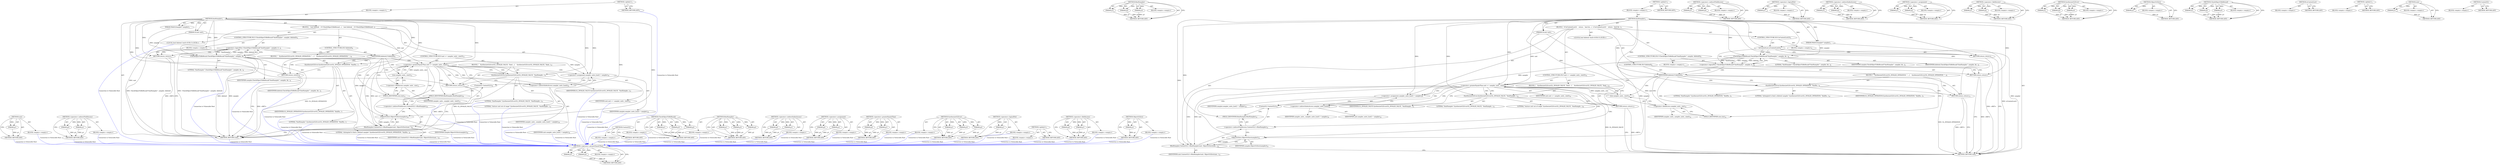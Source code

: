 digraph "ObjectOrZero" {
vulnerable_104 [label=<(METHOD,&lt;operator&gt;.greaterEqualsThan)>];
vulnerable_105 [label=<(PARAM,p1)>];
vulnerable_106 [label=<(PARAM,p2)>];
vulnerable_107 [label=<(BLOCK,&lt;empty&gt;,&lt;empty&gt;)>];
vulnerable_108 [label=<(METHOD_RETURN,ANY)>];
vulnerable_128 [label=<(METHOD,BindSampler)>];
vulnerable_129 [label=<(PARAM,p1)>];
vulnerable_130 [label=<(PARAM,p2)>];
vulnerable_131 [label=<(PARAM,p3)>];
vulnerable_132 [label=<(BLOCK,&lt;empty&gt;,&lt;empty&gt;)>];
vulnerable_133 [label=<(METHOD_RETURN,ANY)>];
vulnerable_6 [label=<(METHOD,&lt;global&gt;)<SUB>1</SUB>>];
vulnerable_7 [label=<(BLOCK,&lt;empty&gt;,&lt;empty&gt;)<SUB>1</SUB>>];
vulnerable_8 [label=<(METHOD,bindSampler)<SUB>1</SUB>>];
vulnerable_9 [label=<(PARAM,GLuint unit)<SUB>1</SUB>>];
vulnerable_10 [label=<(PARAM,WebGLSampler* sampler)<SUB>2</SUB>>];
vulnerable_11 [label=<(BLOCK,{
  if (isContextLost())
    return;
   bool de...,{
  if (isContextLost())
    return;
   bool de...)<SUB>2</SUB>>];
vulnerable_12 [label=<(CONTROL_STRUCTURE,IF,if (isContextLost()))<SUB>3</SUB>>];
vulnerable_13 [label=<(isContextLost,isContextLost())<SUB>3</SUB>>];
vulnerable_14 [label=<(BLOCK,&lt;empty&gt;,&lt;empty&gt;)<SUB>4</SUB>>];
vulnerable_15 [label=<(RETURN,return;,return;)<SUB>4</SUB>>];
vulnerable_16 [label="<(LOCAL,bool deleted: bool)<SUB>5</SUB>>"];
vulnerable_17 [label=<(CONTROL_STRUCTURE,IF,if (!CheckObjectToBeBound(&quot;bindSampler&quot;, sampler, deleted)))<SUB>6</SUB>>];
vulnerable_18 [label=<(&lt;operator&gt;.logicalNot,!CheckObjectToBeBound(&quot;bindSampler&quot;, sampler, d...)<SUB>6</SUB>>];
vulnerable_19 [label=<(CheckObjectToBeBound,CheckObjectToBeBound(&quot;bindSampler&quot;, sampler, de...)<SUB>6</SUB>>];
vulnerable_20 [label=<(LITERAL,&quot;bindSampler&quot;,CheckObjectToBeBound(&quot;bindSampler&quot;, sampler, de...)<SUB>6</SUB>>];
vulnerable_21 [label=<(IDENTIFIER,sampler,CheckObjectToBeBound(&quot;bindSampler&quot;, sampler, de...)<SUB>6</SUB>>];
vulnerable_22 [label=<(IDENTIFIER,deleted,CheckObjectToBeBound(&quot;bindSampler&quot;, sampler, de...)<SUB>6</SUB>>];
vulnerable_23 [label=<(BLOCK,&lt;empty&gt;,&lt;empty&gt;)<SUB>7</SUB>>];
vulnerable_24 [label=<(RETURN,return;,return;)<SUB>7</SUB>>];
vulnerable_25 [label=<(CONTROL_STRUCTURE,IF,if (deleted))<SUB>8</SUB>>];
vulnerable_26 [label=<(IDENTIFIER,deleted,if (deleted))<SUB>8</SUB>>];
vulnerable_27 [label=<(BLOCK,{
    SynthesizeGLError(GL_INVALID_OPERATION, &quot;...,{
    SynthesizeGLError(GL_INVALID_OPERATION, &quot;...)<SUB>8</SUB>>];
vulnerable_28 [label=<(SynthesizeGLError,SynthesizeGLError(GL_INVALID_OPERATION, &quot;bindSa...)<SUB>9</SUB>>];
vulnerable_29 [label=<(IDENTIFIER,GL_INVALID_OPERATION,SynthesizeGLError(GL_INVALID_OPERATION, &quot;bindSa...)<SUB>9</SUB>>];
vulnerable_30 [label=<(LITERAL,&quot;bindSampler&quot;,SynthesizeGLError(GL_INVALID_OPERATION, &quot;bindSa...)<SUB>9</SUB>>];
vulnerable_31 [label=<(LITERAL,&quot;attempted to bind a deleted sampler&quot;,SynthesizeGLError(GL_INVALID_OPERATION, &quot;bindSa...)<SUB>10</SUB>>];
vulnerable_32 [label=<(RETURN,return;,return;)<SUB>11</SUB>>];
vulnerable_33 [label=<(CONTROL_STRUCTURE,IF,if (unit &gt;= sampler_units_.size()))<SUB>14</SUB>>];
vulnerable_34 [label=<(&lt;operator&gt;.greaterEqualsThan,unit &gt;= sampler_units_.size())<SUB>14</SUB>>];
vulnerable_35 [label=<(IDENTIFIER,unit,unit &gt;= sampler_units_.size())<SUB>14</SUB>>];
vulnerable_36 [label=<(size,sampler_units_.size())<SUB>14</SUB>>];
vulnerable_37 [label=<(&lt;operator&gt;.fieldAccess,sampler_units_.size)<SUB>14</SUB>>];
vulnerable_38 [label=<(IDENTIFIER,sampler_units_,sampler_units_.size())<SUB>14</SUB>>];
vulnerable_39 [label=<(FIELD_IDENTIFIER,size,size)<SUB>14</SUB>>];
vulnerable_40 [label=<(BLOCK,{
    SynthesizeGLError(GL_INVALID_VALUE, &quot;bind...,{
    SynthesizeGLError(GL_INVALID_VALUE, &quot;bind...)<SUB>14</SUB>>];
vulnerable_41 [label=<(SynthesizeGLError,SynthesizeGLError(GL_INVALID_VALUE, &quot;bindSample...)<SUB>15</SUB>>];
vulnerable_42 [label=<(IDENTIFIER,GL_INVALID_VALUE,SynthesizeGLError(GL_INVALID_VALUE, &quot;bindSample...)<SUB>15</SUB>>];
vulnerable_43 [label=<(LITERAL,&quot;bindSampler&quot;,SynthesizeGLError(GL_INVALID_VALUE, &quot;bindSample...)<SUB>15</SUB>>];
vulnerable_44 [label=<(LITERAL,&quot;texture unit out of range&quot;,SynthesizeGLError(GL_INVALID_VALUE, &quot;bindSample...)<SUB>16</SUB>>];
vulnerable_45 [label=<(RETURN,return;,return;)<SUB>17</SUB>>];
vulnerable_46 [label=<(&lt;operator&gt;.assignment,sampler_units_[unit] = sampler)<SUB>20</SUB>>];
vulnerable_47 [label=<(&lt;operator&gt;.indirectIndexAccess,sampler_units_[unit])<SUB>20</SUB>>];
vulnerable_48 [label=<(IDENTIFIER,sampler_units_,sampler_units_[unit] = sampler)<SUB>20</SUB>>];
vulnerable_49 [label=<(IDENTIFIER,unit,sampler_units_[unit] = sampler)<SUB>20</SUB>>];
vulnerable_50 [label=<(IDENTIFIER,sampler,sampler_units_[unit] = sampler)<SUB>20</SUB>>];
vulnerable_51 [label=<(BindSampler,ContextGL()-&gt;BindSampler(unit, ObjectOrZero(sam...)<SUB>22</SUB>>];
vulnerable_52 [label=<(&lt;operator&gt;.indirectFieldAccess,ContextGL()-&gt;BindSampler)<SUB>22</SUB>>];
vulnerable_53 [label=<(ContextGL,ContextGL())<SUB>22</SUB>>];
vulnerable_54 [label=<(FIELD_IDENTIFIER,BindSampler,BindSampler)<SUB>22</SUB>>];
vulnerable_55 [label=<(IDENTIFIER,unit,ContextGL()-&gt;BindSampler(unit, ObjectOrZero(sam...)<SUB>22</SUB>>];
vulnerable_56 [label=<(ObjectOrZero,ObjectOrZero(sampler))<SUB>22</SUB>>];
vulnerable_57 [label=<(IDENTIFIER,sampler,ObjectOrZero(sampler))<SUB>22</SUB>>];
vulnerable_58 [label=<(METHOD_RETURN,void)<SUB>1</SUB>>];
vulnerable_60 [label=<(METHOD_RETURN,ANY)<SUB>1</SUB>>];
vulnerable_134 [label=<(METHOD,&lt;operator&gt;.indirectFieldAccess)>];
vulnerable_135 [label=<(PARAM,p1)>];
vulnerable_136 [label=<(PARAM,p2)>];
vulnerable_137 [label=<(BLOCK,&lt;empty&gt;,&lt;empty&gt;)>];
vulnerable_138 [label=<(METHOD_RETURN,ANY)>];
vulnerable_88 [label=<(METHOD,&lt;operator&gt;.logicalNot)>];
vulnerable_89 [label=<(PARAM,p1)>];
vulnerable_90 [label=<(BLOCK,&lt;empty&gt;,&lt;empty&gt;)>];
vulnerable_91 [label=<(METHOD_RETURN,ANY)>];
vulnerable_123 [label=<(METHOD,&lt;operator&gt;.indirectIndexAccess)>];
vulnerable_124 [label=<(PARAM,p1)>];
vulnerable_125 [label=<(PARAM,p2)>];
vulnerable_126 [label=<(BLOCK,&lt;empty&gt;,&lt;empty&gt;)>];
vulnerable_127 [label=<(METHOD_RETURN,ANY)>];
vulnerable_118 [label=<(METHOD,&lt;operator&gt;.assignment)>];
vulnerable_119 [label=<(PARAM,p1)>];
vulnerable_120 [label=<(PARAM,p2)>];
vulnerable_121 [label=<(BLOCK,&lt;empty&gt;,&lt;empty&gt;)>];
vulnerable_122 [label=<(METHOD_RETURN,ANY)>];
vulnerable_113 [label=<(METHOD,&lt;operator&gt;.fieldAccess)>];
vulnerable_114 [label=<(PARAM,p1)>];
vulnerable_115 [label=<(PARAM,p2)>];
vulnerable_116 [label=<(BLOCK,&lt;empty&gt;,&lt;empty&gt;)>];
vulnerable_117 [label=<(METHOD_RETURN,ANY)>];
vulnerable_98 [label=<(METHOD,SynthesizeGLError)>];
vulnerable_99 [label=<(PARAM,p1)>];
vulnerable_100 [label=<(PARAM,p2)>];
vulnerable_101 [label=<(PARAM,p3)>];
vulnerable_102 [label=<(BLOCK,&lt;empty&gt;,&lt;empty&gt;)>];
vulnerable_103 [label=<(METHOD_RETURN,ANY)>];
vulnerable_142 [label=<(METHOD,ObjectOrZero)>];
vulnerable_143 [label=<(PARAM,p1)>];
vulnerable_144 [label=<(BLOCK,&lt;empty&gt;,&lt;empty&gt;)>];
vulnerable_145 [label=<(METHOD_RETURN,ANY)>];
vulnerable_92 [label=<(METHOD,CheckObjectToBeBound)>];
vulnerable_93 [label=<(PARAM,p1)>];
vulnerable_94 [label=<(PARAM,p2)>];
vulnerable_95 [label=<(PARAM,p3)>];
vulnerable_96 [label=<(BLOCK,&lt;empty&gt;,&lt;empty&gt;)>];
vulnerable_97 [label=<(METHOD_RETURN,ANY)>];
vulnerable_85 [label=<(METHOD,isContextLost)>];
vulnerable_86 [label=<(BLOCK,&lt;empty&gt;,&lt;empty&gt;)>];
vulnerable_87 [label=<(METHOD_RETURN,ANY)>];
vulnerable_79 [label=<(METHOD,&lt;global&gt;)<SUB>1</SUB>>];
vulnerable_80 [label=<(BLOCK,&lt;empty&gt;,&lt;empty&gt;)>];
vulnerable_81 [label=<(METHOD_RETURN,ANY)>];
vulnerable_109 [label=<(METHOD,size)>];
vulnerable_110 [label=<(PARAM,p1)>];
vulnerable_111 [label=<(BLOCK,&lt;empty&gt;,&lt;empty&gt;)>];
vulnerable_112 [label=<(METHOD_RETURN,ANY)>];
vulnerable_139 [label=<(METHOD,ContextGL)>];
vulnerable_140 [label=<(BLOCK,&lt;empty&gt;,&lt;empty&gt;)>];
vulnerable_141 [label=<(METHOD_RETURN,ANY)>];
fixed_102 [label=<(METHOD,size)>];
fixed_103 [label=<(PARAM,p1)>];
fixed_104 [label=<(BLOCK,&lt;empty&gt;,&lt;empty&gt;)>];
fixed_105 [label=<(METHOD_RETURN,ANY)>];
fixed_127 [label=<(METHOD,&lt;operator&gt;.indirectFieldAccess)>];
fixed_128 [label=<(PARAM,p1)>];
fixed_129 [label=<(PARAM,p2)>];
fixed_130 [label=<(BLOCK,&lt;empty&gt;,&lt;empty&gt;)>];
fixed_131 [label=<(METHOD_RETURN,ANY)>];
fixed_6 [label=<(METHOD,&lt;global&gt;)<SUB>1</SUB>>];
fixed_7 [label=<(BLOCK,&lt;empty&gt;,&lt;empty&gt;)<SUB>1</SUB>>];
fixed_8 [label=<(METHOD,bindSampler)<SUB>1</SUB>>];
fixed_9 [label=<(PARAM,GLuint unit)<SUB>1</SUB>>];
fixed_10 [label=<(PARAM,WebGLSampler* sampler)<SUB>2</SUB>>];
fixed_11 [label=<(BLOCK,{
   bool deleted;
   if (!CheckObjectToBeBound...,{
   bool deleted;
   if (!CheckObjectToBeBound...)<SUB>2</SUB>>];
fixed_12 [label="<(LOCAL,bool deleted: bool)<SUB>3</SUB>>"];
fixed_13 [label=<(CONTROL_STRUCTURE,IF,if (!CheckObjectToBeBound(&quot;bindSampler&quot;, sampler, deleted)))<SUB>4</SUB>>];
fixed_14 [label=<(&lt;operator&gt;.logicalNot,!CheckObjectToBeBound(&quot;bindSampler&quot;, sampler, d...)<SUB>4</SUB>>];
fixed_15 [label=<(CheckObjectToBeBound,CheckObjectToBeBound(&quot;bindSampler&quot;, sampler, de...)<SUB>4</SUB>>];
fixed_16 [label=<(LITERAL,&quot;bindSampler&quot;,CheckObjectToBeBound(&quot;bindSampler&quot;, sampler, de...)<SUB>4</SUB>>];
fixed_17 [label=<(IDENTIFIER,sampler,CheckObjectToBeBound(&quot;bindSampler&quot;, sampler, de...)<SUB>4</SUB>>];
fixed_18 [label=<(IDENTIFIER,deleted,CheckObjectToBeBound(&quot;bindSampler&quot;, sampler, de...)<SUB>4</SUB>>];
fixed_19 [label=<(BLOCK,&lt;empty&gt;,&lt;empty&gt;)<SUB>5</SUB>>];
fixed_20 [label=<(RETURN,return;,return;)<SUB>5</SUB>>];
fixed_21 [label=<(CONTROL_STRUCTURE,IF,if (deleted))<SUB>6</SUB>>];
fixed_22 [label=<(IDENTIFIER,deleted,if (deleted))<SUB>6</SUB>>];
fixed_23 [label=<(BLOCK,{
    SynthesizeGLError(GL_INVALID_OPERATION, &quot;...,{
    SynthesizeGLError(GL_INVALID_OPERATION, &quot;...)<SUB>6</SUB>>];
fixed_24 [label=<(SynthesizeGLError,SynthesizeGLError(GL_INVALID_OPERATION, &quot;bindSa...)<SUB>7</SUB>>];
fixed_25 [label=<(IDENTIFIER,GL_INVALID_OPERATION,SynthesizeGLError(GL_INVALID_OPERATION, &quot;bindSa...)<SUB>7</SUB>>];
fixed_26 [label=<(LITERAL,&quot;bindSampler&quot;,SynthesizeGLError(GL_INVALID_OPERATION, &quot;bindSa...)<SUB>7</SUB>>];
fixed_27 [label=<(LITERAL,&quot;attempted to bind a deleted sampler&quot;,SynthesizeGLError(GL_INVALID_OPERATION, &quot;bindSa...)<SUB>8</SUB>>];
fixed_28 [label=<(RETURN,return;,return;)<SUB>9</SUB>>];
fixed_29 [label=<(CONTROL_STRUCTURE,IF,if (unit &gt;= sampler_units_.size()))<SUB>12</SUB>>];
fixed_30 [label=<(&lt;operator&gt;.greaterEqualsThan,unit &gt;= sampler_units_.size())<SUB>12</SUB>>];
fixed_31 [label=<(IDENTIFIER,unit,unit &gt;= sampler_units_.size())<SUB>12</SUB>>];
fixed_32 [label=<(size,sampler_units_.size())<SUB>12</SUB>>];
fixed_33 [label=<(&lt;operator&gt;.fieldAccess,sampler_units_.size)<SUB>12</SUB>>];
fixed_34 [label=<(IDENTIFIER,sampler_units_,sampler_units_.size())<SUB>12</SUB>>];
fixed_35 [label=<(FIELD_IDENTIFIER,size,size)<SUB>12</SUB>>];
fixed_36 [label=<(BLOCK,{
    SynthesizeGLError(GL_INVALID_VALUE, &quot;bind...,{
    SynthesizeGLError(GL_INVALID_VALUE, &quot;bind...)<SUB>12</SUB>>];
fixed_37 [label=<(SynthesizeGLError,SynthesizeGLError(GL_INVALID_VALUE, &quot;bindSample...)<SUB>13</SUB>>];
fixed_38 [label=<(IDENTIFIER,GL_INVALID_VALUE,SynthesizeGLError(GL_INVALID_VALUE, &quot;bindSample...)<SUB>13</SUB>>];
fixed_39 [label=<(LITERAL,&quot;bindSampler&quot;,SynthesizeGLError(GL_INVALID_VALUE, &quot;bindSample...)<SUB>13</SUB>>];
fixed_40 [label=<(LITERAL,&quot;texture unit out of range&quot;,SynthesizeGLError(GL_INVALID_VALUE, &quot;bindSample...)<SUB>14</SUB>>];
fixed_41 [label=<(RETURN,return;,return;)<SUB>15</SUB>>];
fixed_42 [label=<(&lt;operator&gt;.assignment,sampler_units_[unit] = sampler)<SUB>18</SUB>>];
fixed_43 [label=<(&lt;operator&gt;.indirectIndexAccess,sampler_units_[unit])<SUB>18</SUB>>];
fixed_44 [label=<(IDENTIFIER,sampler_units_,sampler_units_[unit] = sampler)<SUB>18</SUB>>];
fixed_45 [label=<(IDENTIFIER,unit,sampler_units_[unit] = sampler)<SUB>18</SUB>>];
fixed_46 [label=<(IDENTIFIER,sampler,sampler_units_[unit] = sampler)<SUB>18</SUB>>];
fixed_47 [label=<(BindSampler,ContextGL()-&gt;BindSampler(unit, ObjectOrZero(sam...)<SUB>20</SUB>>];
fixed_48 [label=<(&lt;operator&gt;.indirectFieldAccess,ContextGL()-&gt;BindSampler)<SUB>20</SUB>>];
fixed_49 [label=<(ContextGL,ContextGL())<SUB>20</SUB>>];
fixed_50 [label=<(FIELD_IDENTIFIER,BindSampler,BindSampler)<SUB>20</SUB>>];
fixed_51 [label=<(IDENTIFIER,unit,ContextGL()-&gt;BindSampler(unit, ObjectOrZero(sam...)<SUB>20</SUB>>];
fixed_52 [label=<(ObjectOrZero,ObjectOrZero(sampler))<SUB>20</SUB>>];
fixed_53 [label=<(IDENTIFIER,sampler,ObjectOrZero(sampler))<SUB>20</SUB>>];
fixed_54 [label=<(METHOD_RETURN,void)<SUB>1</SUB>>];
fixed_56 [label=<(METHOD_RETURN,ANY)<SUB>1</SUB>>];
fixed_132 [label=<(METHOD,ContextGL)>];
fixed_133 [label=<(BLOCK,&lt;empty&gt;,&lt;empty&gt;)>];
fixed_134 [label=<(METHOD_RETURN,ANY)>];
fixed_85 [label=<(METHOD,CheckObjectToBeBound)>];
fixed_86 [label=<(PARAM,p1)>];
fixed_87 [label=<(PARAM,p2)>];
fixed_88 [label=<(PARAM,p3)>];
fixed_89 [label=<(BLOCK,&lt;empty&gt;,&lt;empty&gt;)>];
fixed_90 [label=<(METHOD_RETURN,ANY)>];
fixed_121 [label=<(METHOD,BindSampler)>];
fixed_122 [label=<(PARAM,p1)>];
fixed_123 [label=<(PARAM,p2)>];
fixed_124 [label=<(PARAM,p3)>];
fixed_125 [label=<(BLOCK,&lt;empty&gt;,&lt;empty&gt;)>];
fixed_126 [label=<(METHOD_RETURN,ANY)>];
fixed_116 [label=<(METHOD,&lt;operator&gt;.indirectIndexAccess)>];
fixed_117 [label=<(PARAM,p1)>];
fixed_118 [label=<(PARAM,p2)>];
fixed_119 [label=<(BLOCK,&lt;empty&gt;,&lt;empty&gt;)>];
fixed_120 [label=<(METHOD_RETURN,ANY)>];
fixed_111 [label=<(METHOD,&lt;operator&gt;.assignment)>];
fixed_112 [label=<(PARAM,p1)>];
fixed_113 [label=<(PARAM,p2)>];
fixed_114 [label=<(BLOCK,&lt;empty&gt;,&lt;empty&gt;)>];
fixed_115 [label=<(METHOD_RETURN,ANY)>];
fixed_97 [label=<(METHOD,&lt;operator&gt;.greaterEqualsThan)>];
fixed_98 [label=<(PARAM,p1)>];
fixed_99 [label=<(PARAM,p2)>];
fixed_100 [label=<(BLOCK,&lt;empty&gt;,&lt;empty&gt;)>];
fixed_101 [label=<(METHOD_RETURN,ANY)>];
fixed_91 [label=<(METHOD,SynthesizeGLError)>];
fixed_92 [label=<(PARAM,p1)>];
fixed_93 [label=<(PARAM,p2)>];
fixed_94 [label=<(PARAM,p3)>];
fixed_95 [label=<(BLOCK,&lt;empty&gt;,&lt;empty&gt;)>];
fixed_96 [label=<(METHOD_RETURN,ANY)>];
fixed_81 [label=<(METHOD,&lt;operator&gt;.logicalNot)>];
fixed_82 [label=<(PARAM,p1)>];
fixed_83 [label=<(BLOCK,&lt;empty&gt;,&lt;empty&gt;)>];
fixed_84 [label=<(METHOD_RETURN,ANY)>];
fixed_75 [label=<(METHOD,&lt;global&gt;)<SUB>1</SUB>>];
fixed_76 [label=<(BLOCK,&lt;empty&gt;,&lt;empty&gt;)>];
fixed_77 [label=<(METHOD_RETURN,ANY)>];
fixed_106 [label=<(METHOD,&lt;operator&gt;.fieldAccess)>];
fixed_107 [label=<(PARAM,p1)>];
fixed_108 [label=<(PARAM,p2)>];
fixed_109 [label=<(BLOCK,&lt;empty&gt;,&lt;empty&gt;)>];
fixed_110 [label=<(METHOD_RETURN,ANY)>];
fixed_135 [label=<(METHOD,ObjectOrZero)>];
fixed_136 [label=<(PARAM,p1)>];
fixed_137 [label=<(BLOCK,&lt;empty&gt;,&lt;empty&gt;)>];
fixed_138 [label=<(METHOD_RETURN,ANY)>];
vulnerable_104 -> vulnerable_105  [key=0, label="AST: "];
vulnerable_104 -> vulnerable_105  [key=1, label="DDG: "];
vulnerable_104 -> vulnerable_107  [key=0, label="AST: "];
vulnerable_104 -> vulnerable_106  [key=0, label="AST: "];
vulnerable_104 -> vulnerable_106  [key=1, label="DDG: "];
vulnerable_104 -> vulnerable_108  [key=0, label="AST: "];
vulnerable_104 -> vulnerable_108  [key=1, label="CFG: "];
vulnerable_105 -> vulnerable_108  [key=0, label="DDG: p1"];
vulnerable_106 -> vulnerable_108  [key=0, label="DDG: p2"];
vulnerable_128 -> vulnerable_129  [key=0, label="AST: "];
vulnerable_128 -> vulnerable_129  [key=1, label="DDG: "];
vulnerable_128 -> vulnerable_132  [key=0, label="AST: "];
vulnerable_128 -> vulnerable_130  [key=0, label="AST: "];
vulnerable_128 -> vulnerable_130  [key=1, label="DDG: "];
vulnerable_128 -> vulnerable_133  [key=0, label="AST: "];
vulnerable_128 -> vulnerable_133  [key=1, label="CFG: "];
vulnerable_128 -> vulnerable_131  [key=0, label="AST: "];
vulnerable_128 -> vulnerable_131  [key=1, label="DDG: "];
vulnerable_129 -> vulnerable_133  [key=0, label="DDG: p1"];
vulnerable_130 -> vulnerable_133  [key=0, label="DDG: p2"];
vulnerable_131 -> vulnerable_133  [key=0, label="DDG: p3"];
vulnerable_6 -> vulnerable_7  [key=0, label="AST: "];
vulnerable_6 -> vulnerable_60  [key=0, label="AST: "];
vulnerable_6 -> vulnerable_60  [key=1, label="CFG: "];
vulnerable_7 -> vulnerable_8  [key=0, label="AST: "];
vulnerable_8 -> vulnerable_9  [key=0, label="AST: "];
vulnerable_8 -> vulnerable_9  [key=1, label="DDG: "];
vulnerable_8 -> vulnerable_10  [key=0, label="AST: "];
vulnerable_8 -> vulnerable_10  [key=1, label="DDG: "];
vulnerable_8 -> vulnerable_11  [key=0, label="AST: "];
vulnerable_8 -> vulnerable_58  [key=0, label="AST: "];
vulnerable_8 -> vulnerable_13  [key=0, label="CFG: "];
vulnerable_8 -> vulnerable_13  [key=1, label="DDG: "];
vulnerable_8 -> vulnerable_46  [key=0, label="DDG: "];
vulnerable_8 -> vulnerable_26  [key=0, label="DDG: "];
vulnerable_8 -> vulnerable_51  [key=0, label="DDG: "];
vulnerable_8 -> vulnerable_15  [key=0, label="DDG: "];
vulnerable_8 -> vulnerable_24  [key=0, label="DDG: "];
vulnerable_8 -> vulnerable_32  [key=0, label="DDG: "];
vulnerable_8 -> vulnerable_34  [key=0, label="DDG: "];
vulnerable_8 -> vulnerable_45  [key=0, label="DDG: "];
vulnerable_8 -> vulnerable_56  [key=0, label="DDG: "];
vulnerable_8 -> vulnerable_19  [key=0, label="DDG: "];
vulnerable_8 -> vulnerable_28  [key=0, label="DDG: "];
vulnerable_8 -> vulnerable_41  [key=0, label="DDG: "];
vulnerable_9 -> vulnerable_58  [key=0, label="DDG: unit"];
vulnerable_9 -> vulnerable_34  [key=0, label="DDG: unit"];
vulnerable_10 -> vulnerable_58  [key=0, label="DDG: sampler"];
vulnerable_10 -> vulnerable_19  [key=0, label="DDG: sampler"];
vulnerable_11 -> vulnerable_12  [key=0, label="AST: "];
vulnerable_11 -> vulnerable_16  [key=0, label="AST: "];
vulnerable_11 -> vulnerable_17  [key=0, label="AST: "];
vulnerable_11 -> vulnerable_25  [key=0, label="AST: "];
vulnerable_11 -> vulnerable_33  [key=0, label="AST: "];
vulnerable_11 -> vulnerable_46  [key=0, label="AST: "];
vulnerable_11 -> vulnerable_51  [key=0, label="AST: "];
vulnerable_12 -> vulnerable_13  [key=0, label="AST: "];
vulnerable_12 -> vulnerable_14  [key=0, label="AST: "];
vulnerable_13 -> vulnerable_15  [key=0, label="CFG: "];
vulnerable_13 -> vulnerable_15  [key=1, label="CDG: "];
vulnerable_13 -> vulnerable_19  [key=0, label="CFG: "];
vulnerable_13 -> vulnerable_19  [key=1, label="CDG: "];
vulnerable_13 -> vulnerable_58  [key=0, label="DDG: isContextLost()"];
vulnerable_13 -> vulnerable_18  [key=0, label="CDG: "];
vulnerable_14 -> vulnerable_15  [key=0, label="AST: "];
vulnerable_15 -> vulnerable_58  [key=0, label="CFG: "];
vulnerable_15 -> vulnerable_58  [key=1, label="DDG: &lt;RET&gt;"];
vulnerable_17 -> vulnerable_18  [key=0, label="AST: "];
vulnerable_17 -> vulnerable_23  [key=0, label="AST: "];
vulnerable_18 -> vulnerable_19  [key=0, label="AST: "];
vulnerable_18 -> vulnerable_24  [key=0, label="CFG: "];
vulnerable_18 -> vulnerable_24  [key=1, label="CDG: "];
vulnerable_18 -> vulnerable_26  [key=0, label="CFG: "];
vulnerable_18 -> vulnerable_26  [key=1, label="CDG: "];
vulnerable_19 -> vulnerable_20  [key=0, label="AST: "];
vulnerable_19 -> vulnerable_21  [key=0, label="AST: "];
vulnerable_19 -> vulnerable_22  [key=0, label="AST: "];
vulnerable_19 -> vulnerable_18  [key=0, label="CFG: "];
vulnerable_19 -> vulnerable_18  [key=1, label="DDG: &quot;bindSampler&quot;"];
vulnerable_19 -> vulnerable_18  [key=2, label="DDG: sampler"];
vulnerable_19 -> vulnerable_18  [key=3, label="DDG: deleted"];
vulnerable_19 -> vulnerable_46  [key=0, label="DDG: sampler"];
vulnerable_19 -> vulnerable_56  [key=0, label="DDG: sampler"];
vulnerable_23 -> vulnerable_24  [key=0, label="AST: "];
vulnerable_24 -> vulnerable_58  [key=0, label="CFG: "];
vulnerable_24 -> vulnerable_58  [key=1, label="DDG: &lt;RET&gt;"];
vulnerable_25 -> vulnerable_26  [key=0, label="AST: "];
vulnerable_25 -> vulnerable_27  [key=0, label="AST: "];
vulnerable_26 -> vulnerable_28  [key=0, label="CFG: "];
vulnerable_26 -> vulnerable_28  [key=1, label="CDG: "];
vulnerable_26 -> vulnerable_39  [key=0, label="CFG: "];
vulnerable_26 -> vulnerable_39  [key=1, label="CDG: "];
vulnerable_26 -> vulnerable_34  [key=0, label="CDG: "];
vulnerable_26 -> vulnerable_32  [key=0, label="CDG: "];
vulnerable_26 -> vulnerable_36  [key=0, label="CDG: "];
vulnerable_26 -> vulnerable_37  [key=0, label="CDG: "];
vulnerable_27 -> vulnerable_28  [key=0, label="AST: "];
vulnerable_27 -> vulnerable_32  [key=0, label="AST: "];
vulnerable_28 -> vulnerable_29  [key=0, label="AST: "];
vulnerable_28 -> vulnerable_30  [key=0, label="AST: "];
vulnerable_28 -> vulnerable_31  [key=0, label="AST: "];
vulnerable_28 -> vulnerable_32  [key=0, label="CFG: "];
vulnerable_28 -> vulnerable_58  [key=0, label="DDG: GL_INVALID_OPERATION"];
vulnerable_32 -> vulnerable_58  [key=0, label="CFG: "];
vulnerable_32 -> vulnerable_58  [key=1, label="DDG: &lt;RET&gt;"];
vulnerable_33 -> vulnerable_34  [key=0, label="AST: "];
vulnerable_33 -> vulnerable_40  [key=0, label="AST: "];
vulnerable_34 -> vulnerable_35  [key=0, label="AST: "];
vulnerable_34 -> vulnerable_36  [key=0, label="AST: "];
vulnerable_34 -> vulnerable_41  [key=0, label="CFG: "];
vulnerable_34 -> vulnerable_41  [key=1, label="CDG: "];
vulnerable_34 -> vulnerable_47  [key=0, label="CFG: "];
vulnerable_34 -> vulnerable_47  [key=1, label="CDG: "];
vulnerable_34 -> vulnerable_51  [key=0, label="DDG: unit"];
vulnerable_34 -> vulnerable_51  [key=1, label="CDG: "];
vulnerable_34 -> vulnerable_52  [key=0, label="CDG: "];
vulnerable_34 -> vulnerable_46  [key=0, label="CDG: "];
vulnerable_34 -> vulnerable_53  [key=0, label="CDG: "];
vulnerable_34 -> vulnerable_56  [key=0, label="CDG: "];
vulnerable_34 -> vulnerable_45  [key=0, label="CDG: "];
vulnerable_34 -> vulnerable_54  [key=0, label="CDG: "];
vulnerable_36 -> vulnerable_37  [key=0, label="AST: "];
vulnerable_36 -> vulnerable_34  [key=0, label="CFG: "];
vulnerable_36 -> vulnerable_34  [key=1, label="DDG: sampler_units_.size"];
vulnerable_37 -> vulnerable_38  [key=0, label="AST: "];
vulnerable_37 -> vulnerable_39  [key=0, label="AST: "];
vulnerable_37 -> vulnerable_36  [key=0, label="CFG: "];
vulnerable_39 -> vulnerable_37  [key=0, label="CFG: "];
vulnerable_40 -> vulnerable_41  [key=0, label="AST: "];
vulnerable_40 -> vulnerable_45  [key=0, label="AST: "];
vulnerable_41 -> vulnerable_42  [key=0, label="AST: "];
vulnerable_41 -> vulnerable_43  [key=0, label="AST: "];
vulnerable_41 -> vulnerable_44  [key=0, label="AST: "];
vulnerable_41 -> vulnerable_45  [key=0, label="CFG: "];
vulnerable_41 -> vulnerable_58  [key=0, label="DDG: GL_INVALID_VALUE"];
vulnerable_45 -> vulnerable_58  [key=0, label="CFG: "];
vulnerable_45 -> vulnerable_58  [key=1, label="DDG: &lt;RET&gt;"];
vulnerable_46 -> vulnerable_47  [key=0, label="AST: "];
vulnerable_46 -> vulnerable_50  [key=0, label="AST: "];
vulnerable_46 -> vulnerable_53  [key=0, label="CFG: "];
vulnerable_47 -> vulnerable_48  [key=0, label="AST: "];
vulnerable_47 -> vulnerable_49  [key=0, label="AST: "];
vulnerable_47 -> vulnerable_46  [key=0, label="CFG: "];
vulnerable_51 -> vulnerable_52  [key=0, label="AST: "];
vulnerable_51 -> vulnerable_55  [key=0, label="AST: "];
vulnerable_51 -> vulnerable_56  [key=0, label="AST: "];
vulnerable_51 -> vulnerable_58  [key=0, label="CFG: "];
vulnerable_52 -> vulnerable_53  [key=0, label="AST: "];
vulnerable_52 -> vulnerable_54  [key=0, label="AST: "];
vulnerable_52 -> vulnerable_56  [key=0, label="CFG: "];
vulnerable_53 -> vulnerable_54  [key=0, label="CFG: "];
vulnerable_54 -> vulnerable_52  [key=0, label="CFG: "];
vulnerable_56 -> vulnerable_57  [key=0, label="AST: "];
vulnerable_56 -> vulnerable_51  [key=0, label="CFG: "];
vulnerable_56 -> vulnerable_51  [key=1, label="DDG: sampler"];
vulnerable_134 -> vulnerable_135  [key=0, label="AST: "];
vulnerable_134 -> vulnerable_135  [key=1, label="DDG: "];
vulnerable_134 -> vulnerable_137  [key=0, label="AST: "];
vulnerable_134 -> vulnerable_136  [key=0, label="AST: "];
vulnerable_134 -> vulnerable_136  [key=1, label="DDG: "];
vulnerable_134 -> vulnerable_138  [key=0, label="AST: "];
vulnerable_134 -> vulnerable_138  [key=1, label="CFG: "];
vulnerable_135 -> vulnerable_138  [key=0, label="DDG: p1"];
vulnerable_136 -> vulnerable_138  [key=0, label="DDG: p2"];
vulnerable_88 -> vulnerable_89  [key=0, label="AST: "];
vulnerable_88 -> vulnerable_89  [key=1, label="DDG: "];
vulnerable_88 -> vulnerable_90  [key=0, label="AST: "];
vulnerable_88 -> vulnerable_91  [key=0, label="AST: "];
vulnerable_88 -> vulnerable_91  [key=1, label="CFG: "];
vulnerable_89 -> vulnerable_91  [key=0, label="DDG: p1"];
vulnerable_123 -> vulnerable_124  [key=0, label="AST: "];
vulnerable_123 -> vulnerable_124  [key=1, label="DDG: "];
vulnerable_123 -> vulnerable_126  [key=0, label="AST: "];
vulnerable_123 -> vulnerable_125  [key=0, label="AST: "];
vulnerable_123 -> vulnerable_125  [key=1, label="DDG: "];
vulnerable_123 -> vulnerable_127  [key=0, label="AST: "];
vulnerable_123 -> vulnerable_127  [key=1, label="CFG: "];
vulnerable_124 -> vulnerable_127  [key=0, label="DDG: p1"];
vulnerable_125 -> vulnerable_127  [key=0, label="DDG: p2"];
vulnerable_118 -> vulnerable_119  [key=0, label="AST: "];
vulnerable_118 -> vulnerable_119  [key=1, label="DDG: "];
vulnerable_118 -> vulnerable_121  [key=0, label="AST: "];
vulnerable_118 -> vulnerable_120  [key=0, label="AST: "];
vulnerable_118 -> vulnerable_120  [key=1, label="DDG: "];
vulnerable_118 -> vulnerable_122  [key=0, label="AST: "];
vulnerable_118 -> vulnerable_122  [key=1, label="CFG: "];
vulnerable_119 -> vulnerable_122  [key=0, label="DDG: p1"];
vulnerable_120 -> vulnerable_122  [key=0, label="DDG: p2"];
vulnerable_113 -> vulnerable_114  [key=0, label="AST: "];
vulnerable_113 -> vulnerable_114  [key=1, label="DDG: "];
vulnerable_113 -> vulnerable_116  [key=0, label="AST: "];
vulnerable_113 -> vulnerable_115  [key=0, label="AST: "];
vulnerable_113 -> vulnerable_115  [key=1, label="DDG: "];
vulnerable_113 -> vulnerable_117  [key=0, label="AST: "];
vulnerable_113 -> vulnerable_117  [key=1, label="CFG: "];
vulnerable_114 -> vulnerable_117  [key=0, label="DDG: p1"];
vulnerable_115 -> vulnerable_117  [key=0, label="DDG: p2"];
vulnerable_98 -> vulnerable_99  [key=0, label="AST: "];
vulnerable_98 -> vulnerable_99  [key=1, label="DDG: "];
vulnerable_98 -> vulnerable_102  [key=0, label="AST: "];
vulnerable_98 -> vulnerable_100  [key=0, label="AST: "];
vulnerable_98 -> vulnerable_100  [key=1, label="DDG: "];
vulnerable_98 -> vulnerable_103  [key=0, label="AST: "];
vulnerable_98 -> vulnerable_103  [key=1, label="CFG: "];
vulnerable_98 -> vulnerable_101  [key=0, label="AST: "];
vulnerable_98 -> vulnerable_101  [key=1, label="DDG: "];
vulnerable_99 -> vulnerable_103  [key=0, label="DDG: p1"];
vulnerable_100 -> vulnerable_103  [key=0, label="DDG: p2"];
vulnerable_101 -> vulnerable_103  [key=0, label="DDG: p3"];
vulnerable_142 -> vulnerable_143  [key=0, label="AST: "];
vulnerable_142 -> vulnerable_143  [key=1, label="DDG: "];
vulnerable_142 -> vulnerable_144  [key=0, label="AST: "];
vulnerable_142 -> vulnerable_145  [key=0, label="AST: "];
vulnerable_142 -> vulnerable_145  [key=1, label="CFG: "];
vulnerable_143 -> vulnerable_145  [key=0, label="DDG: p1"];
vulnerable_92 -> vulnerable_93  [key=0, label="AST: "];
vulnerable_92 -> vulnerable_93  [key=1, label="DDG: "];
vulnerable_92 -> vulnerable_96  [key=0, label="AST: "];
vulnerable_92 -> vulnerable_94  [key=0, label="AST: "];
vulnerable_92 -> vulnerable_94  [key=1, label="DDG: "];
vulnerable_92 -> vulnerable_97  [key=0, label="AST: "];
vulnerable_92 -> vulnerable_97  [key=1, label="CFG: "];
vulnerable_92 -> vulnerable_95  [key=0, label="AST: "];
vulnerable_92 -> vulnerable_95  [key=1, label="DDG: "];
vulnerable_93 -> vulnerable_97  [key=0, label="DDG: p1"];
vulnerable_94 -> vulnerable_97  [key=0, label="DDG: p2"];
vulnerable_95 -> vulnerable_97  [key=0, label="DDG: p3"];
vulnerable_85 -> vulnerable_86  [key=0, label="AST: "];
vulnerable_85 -> vulnerable_87  [key=0, label="AST: "];
vulnerable_85 -> vulnerable_87  [key=1, label="CFG: "];
vulnerable_79 -> vulnerable_80  [key=0, label="AST: "];
vulnerable_79 -> vulnerable_81  [key=0, label="AST: "];
vulnerable_79 -> vulnerable_81  [key=1, label="CFG: "];
vulnerable_109 -> vulnerable_110  [key=0, label="AST: "];
vulnerable_109 -> vulnerable_110  [key=1, label="DDG: "];
vulnerable_109 -> vulnerable_111  [key=0, label="AST: "];
vulnerable_109 -> vulnerable_112  [key=0, label="AST: "];
vulnerable_109 -> vulnerable_112  [key=1, label="CFG: "];
vulnerable_110 -> vulnerable_112  [key=0, label="DDG: p1"];
vulnerable_139 -> vulnerable_140  [key=0, label="AST: "];
vulnerable_139 -> vulnerable_141  [key=0, label="AST: "];
vulnerable_139 -> vulnerable_141  [key=1, label="CFG: "];
fixed_102 -> fixed_103  [key=0, label="AST: "];
fixed_102 -> fixed_103  [key=1, label="DDG: "];
fixed_102 -> fixed_104  [key=0, label="AST: "];
fixed_102 -> fixed_105  [key=0, label="AST: "];
fixed_102 -> fixed_105  [key=1, label="CFG: "];
fixed_103 -> fixed_105  [key=0, label="DDG: p1"];
fixed_104 -> vulnerable_104  [color=blue, key=0, label="Connection to Vulnerable Root", penwidth="2.0", style=dashed];
fixed_105 -> vulnerable_104  [color=blue, key=0, label="Connection to Vulnerable Root", penwidth="2.0", style=dashed];
fixed_127 -> fixed_128  [key=0, label="AST: "];
fixed_127 -> fixed_128  [key=1, label="DDG: "];
fixed_127 -> fixed_130  [key=0, label="AST: "];
fixed_127 -> fixed_129  [key=0, label="AST: "];
fixed_127 -> fixed_129  [key=1, label="DDG: "];
fixed_127 -> fixed_131  [key=0, label="AST: "];
fixed_127 -> fixed_131  [key=1, label="CFG: "];
fixed_128 -> fixed_131  [key=0, label="DDG: p1"];
fixed_129 -> fixed_131  [key=0, label="DDG: p2"];
fixed_130 -> vulnerable_104  [color=blue, key=0, label="Connection to Vulnerable Root", penwidth="2.0", style=dashed];
fixed_131 -> vulnerable_104  [color=blue, key=0, label="Connection to Vulnerable Root", penwidth="2.0", style=dashed];
fixed_6 -> fixed_7  [key=0, label="AST: "];
fixed_6 -> fixed_56  [key=0, label="AST: "];
fixed_6 -> fixed_56  [key=1, label="CFG: "];
fixed_7 -> fixed_8  [key=0, label="AST: "];
fixed_8 -> fixed_9  [key=0, label="AST: "];
fixed_8 -> fixed_9  [key=1, label="DDG: "];
fixed_8 -> fixed_10  [key=0, label="AST: "];
fixed_8 -> fixed_10  [key=1, label="DDG: "];
fixed_8 -> fixed_11  [key=0, label="AST: "];
fixed_8 -> fixed_54  [key=0, label="AST: "];
fixed_8 -> fixed_15  [key=0, label="CFG: "];
fixed_8 -> fixed_15  [key=1, label="DDG: "];
fixed_8 -> fixed_42  [key=0, label="DDG: "];
fixed_8 -> fixed_22  [key=0, label="DDG: "];
fixed_8 -> fixed_47  [key=0, label="DDG: "];
fixed_8 -> fixed_20  [key=0, label="DDG: "];
fixed_8 -> fixed_28  [key=0, label="DDG: "];
fixed_8 -> fixed_30  [key=0, label="DDG: "];
fixed_8 -> fixed_41  [key=0, label="DDG: "];
fixed_8 -> fixed_52  [key=0, label="DDG: "];
fixed_8 -> fixed_24  [key=0, label="DDG: "];
fixed_8 -> fixed_37  [key=0, label="DDG: "];
fixed_9 -> fixed_54  [key=0, label="DDG: unit"];
fixed_9 -> fixed_30  [key=0, label="DDG: unit"];
fixed_10 -> fixed_15  [key=0, label="DDG: sampler"];
fixed_11 -> fixed_12  [key=0, label="AST: "];
fixed_11 -> fixed_13  [key=0, label="AST: "];
fixed_11 -> fixed_21  [key=0, label="AST: "];
fixed_11 -> fixed_29  [key=0, label="AST: "];
fixed_11 -> fixed_42  [key=0, label="AST: "];
fixed_11 -> fixed_47  [key=0, label="AST: "];
fixed_12 -> vulnerable_104  [color=blue, key=0, label="Connection to Vulnerable Root", penwidth="2.0", style=dashed];
fixed_13 -> fixed_14  [key=0, label="AST: "];
fixed_13 -> fixed_19  [key=0, label="AST: "];
fixed_14 -> fixed_15  [key=0, label="AST: "];
fixed_14 -> fixed_20  [key=0, label="CFG: "];
fixed_14 -> fixed_20  [key=1, label="CDG: "];
fixed_14 -> fixed_22  [key=0, label="CFG: "];
fixed_14 -> fixed_22  [key=1, label="CDG: "];
fixed_14 -> fixed_54  [key=0, label="DDG: CheckObjectToBeBound(&quot;bindSampler&quot;, sampler, deleted)"];
fixed_14 -> fixed_54  [key=1, label="DDG: !CheckObjectToBeBound(&quot;bindSampler&quot;, sampler, deleted)"];
fixed_15 -> fixed_16  [key=0, label="AST: "];
fixed_15 -> fixed_17  [key=0, label="AST: "];
fixed_15 -> fixed_18  [key=0, label="AST: "];
fixed_15 -> fixed_14  [key=0, label="CFG: "];
fixed_15 -> fixed_14  [key=1, label="DDG: &quot;bindSampler&quot;"];
fixed_15 -> fixed_14  [key=2, label="DDG: sampler"];
fixed_15 -> fixed_14  [key=3, label="DDG: deleted"];
fixed_15 -> fixed_54  [key=0, label="DDG: sampler"];
fixed_15 -> fixed_54  [key=1, label="DDG: deleted"];
fixed_15 -> fixed_42  [key=0, label="DDG: sampler"];
fixed_15 -> fixed_52  [key=0, label="DDG: sampler"];
fixed_16 -> vulnerable_104  [color=blue, key=0, label="Connection to Vulnerable Root", penwidth="2.0", style=dashed];
fixed_17 -> vulnerable_104  [color=blue, key=0, label="Connection to Vulnerable Root", penwidth="2.0", style=dashed];
fixed_18 -> vulnerable_104  [color=blue, key=0, label="Connection to Vulnerable Root", penwidth="2.0", style=dashed];
fixed_19 -> fixed_20  [key=0, label="AST: "];
fixed_20 -> fixed_54  [key=0, label="CFG: "];
fixed_20 -> fixed_54  [key=1, label="DDG: &lt;RET&gt;"];
fixed_21 -> fixed_22  [key=0, label="AST: "];
fixed_21 -> fixed_23  [key=0, label="AST: "];
fixed_22 -> fixed_24  [key=0, label="CFG: "];
fixed_22 -> fixed_24  [key=1, label="CDG: "];
fixed_22 -> fixed_35  [key=0, label="CFG: "];
fixed_22 -> fixed_35  [key=1, label="CDG: "];
fixed_22 -> fixed_30  [key=0, label="CDG: "];
fixed_22 -> fixed_32  [key=0, label="CDG: "];
fixed_22 -> fixed_33  [key=0, label="CDG: "];
fixed_22 -> fixed_28  [key=0, label="CDG: "];
fixed_23 -> fixed_24  [key=0, label="AST: "];
fixed_23 -> fixed_28  [key=0, label="AST: "];
fixed_24 -> fixed_25  [key=0, label="AST: "];
fixed_24 -> fixed_26  [key=0, label="AST: "];
fixed_24 -> fixed_27  [key=0, label="AST: "];
fixed_24 -> fixed_28  [key=0, label="CFG: "];
fixed_24 -> fixed_54  [key=0, label="DDG: GL_INVALID_OPERATION"];
fixed_25 -> vulnerable_104  [color=blue, key=0, label="Connection to Vulnerable Root", penwidth="2.0", style=dashed];
fixed_26 -> vulnerable_104  [color=blue, key=0, label="Connection to Vulnerable Root", penwidth="2.0", style=dashed];
fixed_27 -> vulnerable_104  [color=blue, key=0, label="Connection to Vulnerable Root", penwidth="2.0", style=dashed];
fixed_28 -> fixed_54  [key=0, label="CFG: "];
fixed_28 -> fixed_54  [key=1, label="DDG: &lt;RET&gt;"];
fixed_29 -> fixed_30  [key=0, label="AST: "];
fixed_29 -> fixed_36  [key=0, label="AST: "];
fixed_30 -> fixed_31  [key=0, label="AST: "];
fixed_30 -> fixed_32  [key=0, label="AST: "];
fixed_30 -> fixed_37  [key=0, label="CFG: "];
fixed_30 -> fixed_37  [key=1, label="CDG: "];
fixed_30 -> fixed_43  [key=0, label="CFG: "];
fixed_30 -> fixed_43  [key=1, label="CDG: "];
fixed_30 -> fixed_47  [key=0, label="DDG: unit"];
fixed_30 -> fixed_47  [key=1, label="CDG: "];
fixed_30 -> fixed_48  [key=0, label="CDG: "];
fixed_30 -> fixed_49  [key=0, label="CDG: "];
fixed_30 -> fixed_42  [key=0, label="CDG: "];
fixed_30 -> fixed_52  [key=0, label="CDG: "];
fixed_30 -> fixed_41  [key=0, label="CDG: "];
fixed_30 -> fixed_50  [key=0, label="CDG: "];
fixed_31 -> vulnerable_104  [color=blue, key=0, label="Connection to Vulnerable Root", penwidth="2.0", style=dashed];
fixed_32 -> fixed_33  [key=0, label="AST: "];
fixed_32 -> fixed_30  [key=0, label="CFG: "];
fixed_32 -> fixed_30  [key=1, label="DDG: sampler_units_.size"];
fixed_33 -> fixed_34  [key=0, label="AST: "];
fixed_33 -> fixed_35  [key=0, label="AST: "];
fixed_33 -> fixed_32  [key=0, label="CFG: "];
fixed_34 -> vulnerable_104  [color=blue, key=0, label="Connection to Vulnerable Root", penwidth="2.0", style=dashed];
fixed_35 -> fixed_33  [key=0, label="CFG: "];
fixed_36 -> fixed_37  [key=0, label="AST: "];
fixed_36 -> fixed_41  [key=0, label="AST: "];
fixed_37 -> fixed_38  [key=0, label="AST: "];
fixed_37 -> fixed_39  [key=0, label="AST: "];
fixed_37 -> fixed_40  [key=0, label="AST: "];
fixed_37 -> fixed_41  [key=0, label="CFG: "];
fixed_37 -> fixed_54  [key=0, label="DDG: GL_INVALID_VALUE"];
fixed_38 -> vulnerable_104  [color=blue, key=0, label="Connection to Vulnerable Root", penwidth="2.0", style=dashed];
fixed_39 -> vulnerable_104  [color=blue, key=0, label="Connection to Vulnerable Root", penwidth="2.0", style=dashed];
fixed_40 -> vulnerable_104  [color=blue, key=0, label="Connection to Vulnerable Root", penwidth="2.0", style=dashed];
fixed_41 -> fixed_54  [key=0, label="CFG: "];
fixed_41 -> fixed_54  [key=1, label="DDG: &lt;RET&gt;"];
fixed_42 -> fixed_43  [key=0, label="AST: "];
fixed_42 -> fixed_46  [key=0, label="AST: "];
fixed_42 -> fixed_49  [key=0, label="CFG: "];
fixed_43 -> fixed_44  [key=0, label="AST: "];
fixed_43 -> fixed_45  [key=0, label="AST: "];
fixed_43 -> fixed_42  [key=0, label="CFG: "];
fixed_44 -> vulnerable_104  [color=blue, key=0, label="Connection to Vulnerable Root", penwidth="2.0", style=dashed];
fixed_45 -> vulnerable_104  [color=blue, key=0, label="Connection to Vulnerable Root", penwidth="2.0", style=dashed];
fixed_46 -> vulnerable_104  [color=blue, key=0, label="Connection to Vulnerable Root", penwidth="2.0", style=dashed];
fixed_47 -> fixed_48  [key=0, label="AST: "];
fixed_47 -> fixed_51  [key=0, label="AST: "];
fixed_47 -> fixed_52  [key=0, label="AST: "];
fixed_47 -> fixed_54  [key=0, label="CFG: "];
fixed_48 -> fixed_49  [key=0, label="AST: "];
fixed_48 -> fixed_50  [key=0, label="AST: "];
fixed_48 -> fixed_52  [key=0, label="CFG: "];
fixed_49 -> fixed_50  [key=0, label="CFG: "];
fixed_50 -> fixed_48  [key=0, label="CFG: "];
fixed_51 -> vulnerable_104  [color=blue, key=0, label="Connection to Vulnerable Root", penwidth="2.0", style=dashed];
fixed_52 -> fixed_53  [key=0, label="AST: "];
fixed_52 -> fixed_47  [key=0, label="CFG: "];
fixed_52 -> fixed_47  [key=1, label="DDG: sampler"];
fixed_53 -> vulnerable_104  [color=blue, key=0, label="Connection to Vulnerable Root", penwidth="2.0", style=dashed];
fixed_54 -> vulnerable_104  [color=blue, key=0, label="Connection to Vulnerable Root", penwidth="2.0", style=dashed];
fixed_56 -> vulnerable_104  [color=blue, key=0, label="Connection to Vulnerable Root", penwidth="2.0", style=dashed];
fixed_132 -> fixed_133  [key=0, label="AST: "];
fixed_132 -> fixed_134  [key=0, label="AST: "];
fixed_132 -> fixed_134  [key=1, label="CFG: "];
fixed_133 -> vulnerable_104  [color=blue, key=0, label="Connection to Vulnerable Root", penwidth="2.0", style=dashed];
fixed_134 -> vulnerable_104  [color=blue, key=0, label="Connection to Vulnerable Root", penwidth="2.0", style=dashed];
fixed_85 -> fixed_86  [key=0, label="AST: "];
fixed_85 -> fixed_86  [key=1, label="DDG: "];
fixed_85 -> fixed_89  [key=0, label="AST: "];
fixed_85 -> fixed_87  [key=0, label="AST: "];
fixed_85 -> fixed_87  [key=1, label="DDG: "];
fixed_85 -> fixed_90  [key=0, label="AST: "];
fixed_85 -> fixed_90  [key=1, label="CFG: "];
fixed_85 -> fixed_88  [key=0, label="AST: "];
fixed_85 -> fixed_88  [key=1, label="DDG: "];
fixed_86 -> fixed_90  [key=0, label="DDG: p1"];
fixed_87 -> fixed_90  [key=0, label="DDG: p2"];
fixed_88 -> fixed_90  [key=0, label="DDG: p3"];
fixed_89 -> vulnerable_104  [color=blue, key=0, label="Connection to Vulnerable Root", penwidth="2.0", style=dashed];
fixed_90 -> vulnerable_104  [color=blue, key=0, label="Connection to Vulnerable Root", penwidth="2.0", style=dashed];
fixed_121 -> fixed_122  [key=0, label="AST: "];
fixed_121 -> fixed_122  [key=1, label="DDG: "];
fixed_121 -> fixed_125  [key=0, label="AST: "];
fixed_121 -> fixed_123  [key=0, label="AST: "];
fixed_121 -> fixed_123  [key=1, label="DDG: "];
fixed_121 -> fixed_126  [key=0, label="AST: "];
fixed_121 -> fixed_126  [key=1, label="CFG: "];
fixed_121 -> fixed_124  [key=0, label="AST: "];
fixed_121 -> fixed_124  [key=1, label="DDG: "];
fixed_122 -> fixed_126  [key=0, label="DDG: p1"];
fixed_123 -> fixed_126  [key=0, label="DDG: p2"];
fixed_124 -> fixed_126  [key=0, label="DDG: p3"];
fixed_125 -> vulnerable_104  [color=blue, key=0, label="Connection to Vulnerable Root", penwidth="2.0", style=dashed];
fixed_126 -> vulnerable_104  [color=blue, key=0, label="Connection to Vulnerable Root", penwidth="2.0", style=dashed];
fixed_116 -> fixed_117  [key=0, label="AST: "];
fixed_116 -> fixed_117  [key=1, label="DDG: "];
fixed_116 -> fixed_119  [key=0, label="AST: "];
fixed_116 -> fixed_118  [key=0, label="AST: "];
fixed_116 -> fixed_118  [key=1, label="DDG: "];
fixed_116 -> fixed_120  [key=0, label="AST: "];
fixed_116 -> fixed_120  [key=1, label="CFG: "];
fixed_117 -> fixed_120  [key=0, label="DDG: p1"];
fixed_118 -> fixed_120  [key=0, label="DDG: p2"];
fixed_119 -> vulnerable_104  [color=blue, key=0, label="Connection to Vulnerable Root", penwidth="2.0", style=dashed];
fixed_120 -> vulnerable_104  [color=blue, key=0, label="Connection to Vulnerable Root", penwidth="2.0", style=dashed];
fixed_111 -> fixed_112  [key=0, label="AST: "];
fixed_111 -> fixed_112  [key=1, label="DDG: "];
fixed_111 -> fixed_114  [key=0, label="AST: "];
fixed_111 -> fixed_113  [key=0, label="AST: "];
fixed_111 -> fixed_113  [key=1, label="DDG: "];
fixed_111 -> fixed_115  [key=0, label="AST: "];
fixed_111 -> fixed_115  [key=1, label="CFG: "];
fixed_112 -> fixed_115  [key=0, label="DDG: p1"];
fixed_113 -> fixed_115  [key=0, label="DDG: p2"];
fixed_114 -> vulnerable_104  [color=blue, key=0, label="Connection to Vulnerable Root", penwidth="2.0", style=dashed];
fixed_115 -> vulnerable_104  [color=blue, key=0, label="Connection to Vulnerable Root", penwidth="2.0", style=dashed];
fixed_97 -> fixed_98  [key=0, label="AST: "];
fixed_97 -> fixed_98  [key=1, label="DDG: "];
fixed_97 -> fixed_100  [key=0, label="AST: "];
fixed_97 -> fixed_99  [key=0, label="AST: "];
fixed_97 -> fixed_99  [key=1, label="DDG: "];
fixed_97 -> fixed_101  [key=0, label="AST: "];
fixed_97 -> fixed_101  [key=1, label="CFG: "];
fixed_98 -> fixed_101  [key=0, label="DDG: p1"];
fixed_99 -> fixed_101  [key=0, label="DDG: p2"];
fixed_100 -> vulnerable_104  [color=blue, key=0, label="Connection to Vulnerable Root", penwidth="2.0", style=dashed];
fixed_101 -> vulnerable_104  [color=blue, key=0, label="Connection to Vulnerable Root", penwidth="2.0", style=dashed];
fixed_91 -> fixed_92  [key=0, label="AST: "];
fixed_91 -> fixed_92  [key=1, label="DDG: "];
fixed_91 -> fixed_95  [key=0, label="AST: "];
fixed_91 -> fixed_93  [key=0, label="AST: "];
fixed_91 -> fixed_93  [key=1, label="DDG: "];
fixed_91 -> fixed_96  [key=0, label="AST: "];
fixed_91 -> fixed_96  [key=1, label="CFG: "];
fixed_91 -> fixed_94  [key=0, label="AST: "];
fixed_91 -> fixed_94  [key=1, label="DDG: "];
fixed_92 -> fixed_96  [key=0, label="DDG: p1"];
fixed_93 -> fixed_96  [key=0, label="DDG: p2"];
fixed_94 -> fixed_96  [key=0, label="DDG: p3"];
fixed_95 -> vulnerable_104  [color=blue, key=0, label="Connection to Vulnerable Root", penwidth="2.0", style=dashed];
fixed_96 -> vulnerable_104  [color=blue, key=0, label="Connection to Vulnerable Root", penwidth="2.0", style=dashed];
fixed_81 -> fixed_82  [key=0, label="AST: "];
fixed_81 -> fixed_82  [key=1, label="DDG: "];
fixed_81 -> fixed_83  [key=0, label="AST: "];
fixed_81 -> fixed_84  [key=0, label="AST: "];
fixed_81 -> fixed_84  [key=1, label="CFG: "];
fixed_82 -> fixed_84  [key=0, label="DDG: p1"];
fixed_83 -> vulnerable_104  [color=blue, key=0, label="Connection to Vulnerable Root", penwidth="2.0", style=dashed];
fixed_84 -> vulnerable_104  [color=blue, key=0, label="Connection to Vulnerable Root", penwidth="2.0", style=dashed];
fixed_75 -> fixed_76  [key=0, label="AST: "];
fixed_75 -> fixed_77  [key=0, label="AST: "];
fixed_75 -> fixed_77  [key=1, label="CFG: "];
fixed_76 -> vulnerable_104  [color=blue, key=0, label="Connection to Vulnerable Root", penwidth="2.0", style=dashed];
fixed_77 -> vulnerable_104  [color=blue, key=0, label="Connection to Vulnerable Root", penwidth="2.0", style=dashed];
fixed_106 -> fixed_107  [key=0, label="AST: "];
fixed_106 -> fixed_107  [key=1, label="DDG: "];
fixed_106 -> fixed_109  [key=0, label="AST: "];
fixed_106 -> fixed_108  [key=0, label="AST: "];
fixed_106 -> fixed_108  [key=1, label="DDG: "];
fixed_106 -> fixed_110  [key=0, label="AST: "];
fixed_106 -> fixed_110  [key=1, label="CFG: "];
fixed_107 -> fixed_110  [key=0, label="DDG: p1"];
fixed_108 -> fixed_110  [key=0, label="DDG: p2"];
fixed_109 -> vulnerable_104  [color=blue, key=0, label="Connection to Vulnerable Root", penwidth="2.0", style=dashed];
fixed_110 -> vulnerable_104  [color=blue, key=0, label="Connection to Vulnerable Root", penwidth="2.0", style=dashed];
fixed_135 -> fixed_136  [key=0, label="AST: "];
fixed_135 -> fixed_136  [key=1, label="DDG: "];
fixed_135 -> fixed_137  [key=0, label="AST: "];
fixed_135 -> fixed_138  [key=0, label="AST: "];
fixed_135 -> fixed_138  [key=1, label="CFG: "];
fixed_136 -> fixed_138  [key=0, label="DDG: p1"];
fixed_137 -> vulnerable_104  [color=blue, key=0, label="Connection to Vulnerable Root", penwidth="2.0", style=dashed];
fixed_138 -> vulnerable_104  [color=blue, key=0, label="Connection to Vulnerable Root", penwidth="2.0", style=dashed];
}
